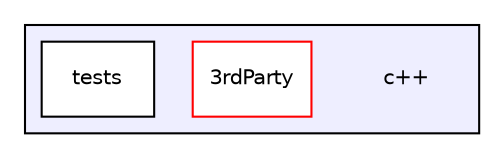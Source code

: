 digraph "c++" {
  bgcolor=transparent;
  compound=true
  node [ fontsize="10", fontname="Helvetica"];
  edge [ labelfontsize="10", labelfontname="Helvetica"];
  subgraph clusterdir_b2bca091c87127f5da307455ce418719 {
    graph [ bgcolor="#eeeeff", pencolor="black", label="" URL="dir_b2bca091c87127f5da307455ce418719.html"];
    dir_b2bca091c87127f5da307455ce418719 [shape=plaintext label="c++"];
    dir_ddaba4d3264bfbf6c8547c3af6b6ebe7 [shape=box label="3rdParty" color="red" fillcolor="white" style="filled" URL="dir_ddaba4d3264bfbf6c8547c3af6b6ebe7.html"];
    dir_0d9097647ecc6a5e32003611ade66817 [shape=box label="tests" color="black" fillcolor="white" style="filled" URL="dir_0d9097647ecc6a5e32003611ade66817.html"];
  }
}

